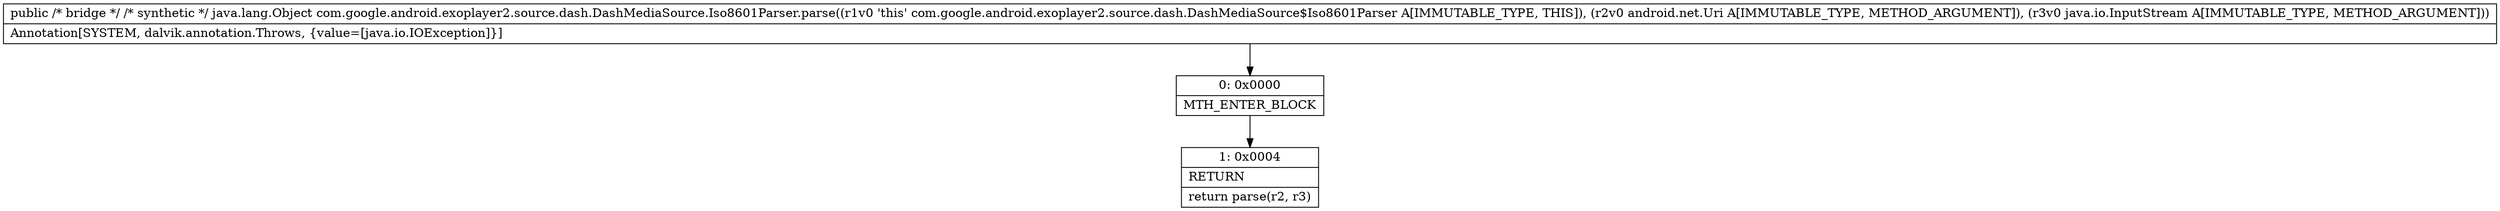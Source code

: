 digraph "CFG forcom.google.android.exoplayer2.source.dash.DashMediaSource.Iso8601Parser.parse(Landroid\/net\/Uri;Ljava\/io\/InputStream;)Ljava\/lang\/Object;" {
Node_0 [shape=record,label="{0\:\ 0x0000|MTH_ENTER_BLOCK\l}"];
Node_1 [shape=record,label="{1\:\ 0x0004|RETURN\l|return parse(r2, r3)\l}"];
MethodNode[shape=record,label="{public \/* bridge *\/ \/* synthetic *\/ java.lang.Object com.google.android.exoplayer2.source.dash.DashMediaSource.Iso8601Parser.parse((r1v0 'this' com.google.android.exoplayer2.source.dash.DashMediaSource$Iso8601Parser A[IMMUTABLE_TYPE, THIS]), (r2v0 android.net.Uri A[IMMUTABLE_TYPE, METHOD_ARGUMENT]), (r3v0 java.io.InputStream A[IMMUTABLE_TYPE, METHOD_ARGUMENT]))  | Annotation[SYSTEM, dalvik.annotation.Throws, \{value=[java.io.IOException]\}]\l}"];
MethodNode -> Node_0;
Node_0 -> Node_1;
}

